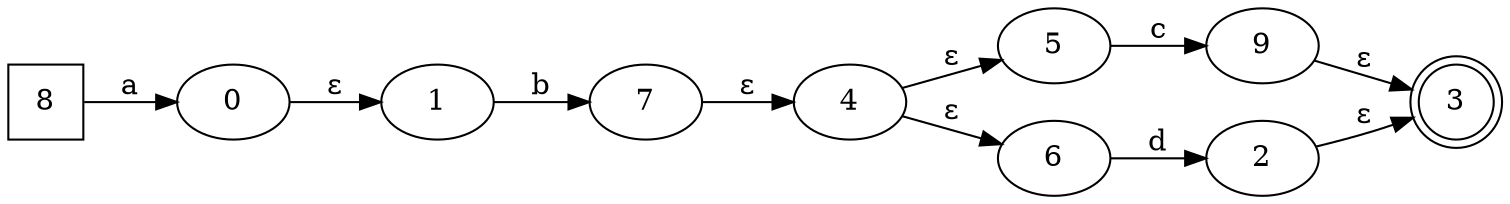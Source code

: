 digraph G {
	rankdir=LR;
	0->1[ label=ɛ ];
	2->3[ label=ɛ ];
	4->5[ label=ɛ ];
	4->6[ label=ɛ ];
	7->4[ label=ɛ ];
	8->0[ label=a ];
	1->7[ label=b ];
	5->9[ label=c ];
	6->2[ label=d ];
	9->3[ label=ɛ ];
	0;
	1;
	2;
	3 [ shape=doublecircle ];
	4;
	5;
	6;
	7;
	8 [ shape=square ];
	9;

}


